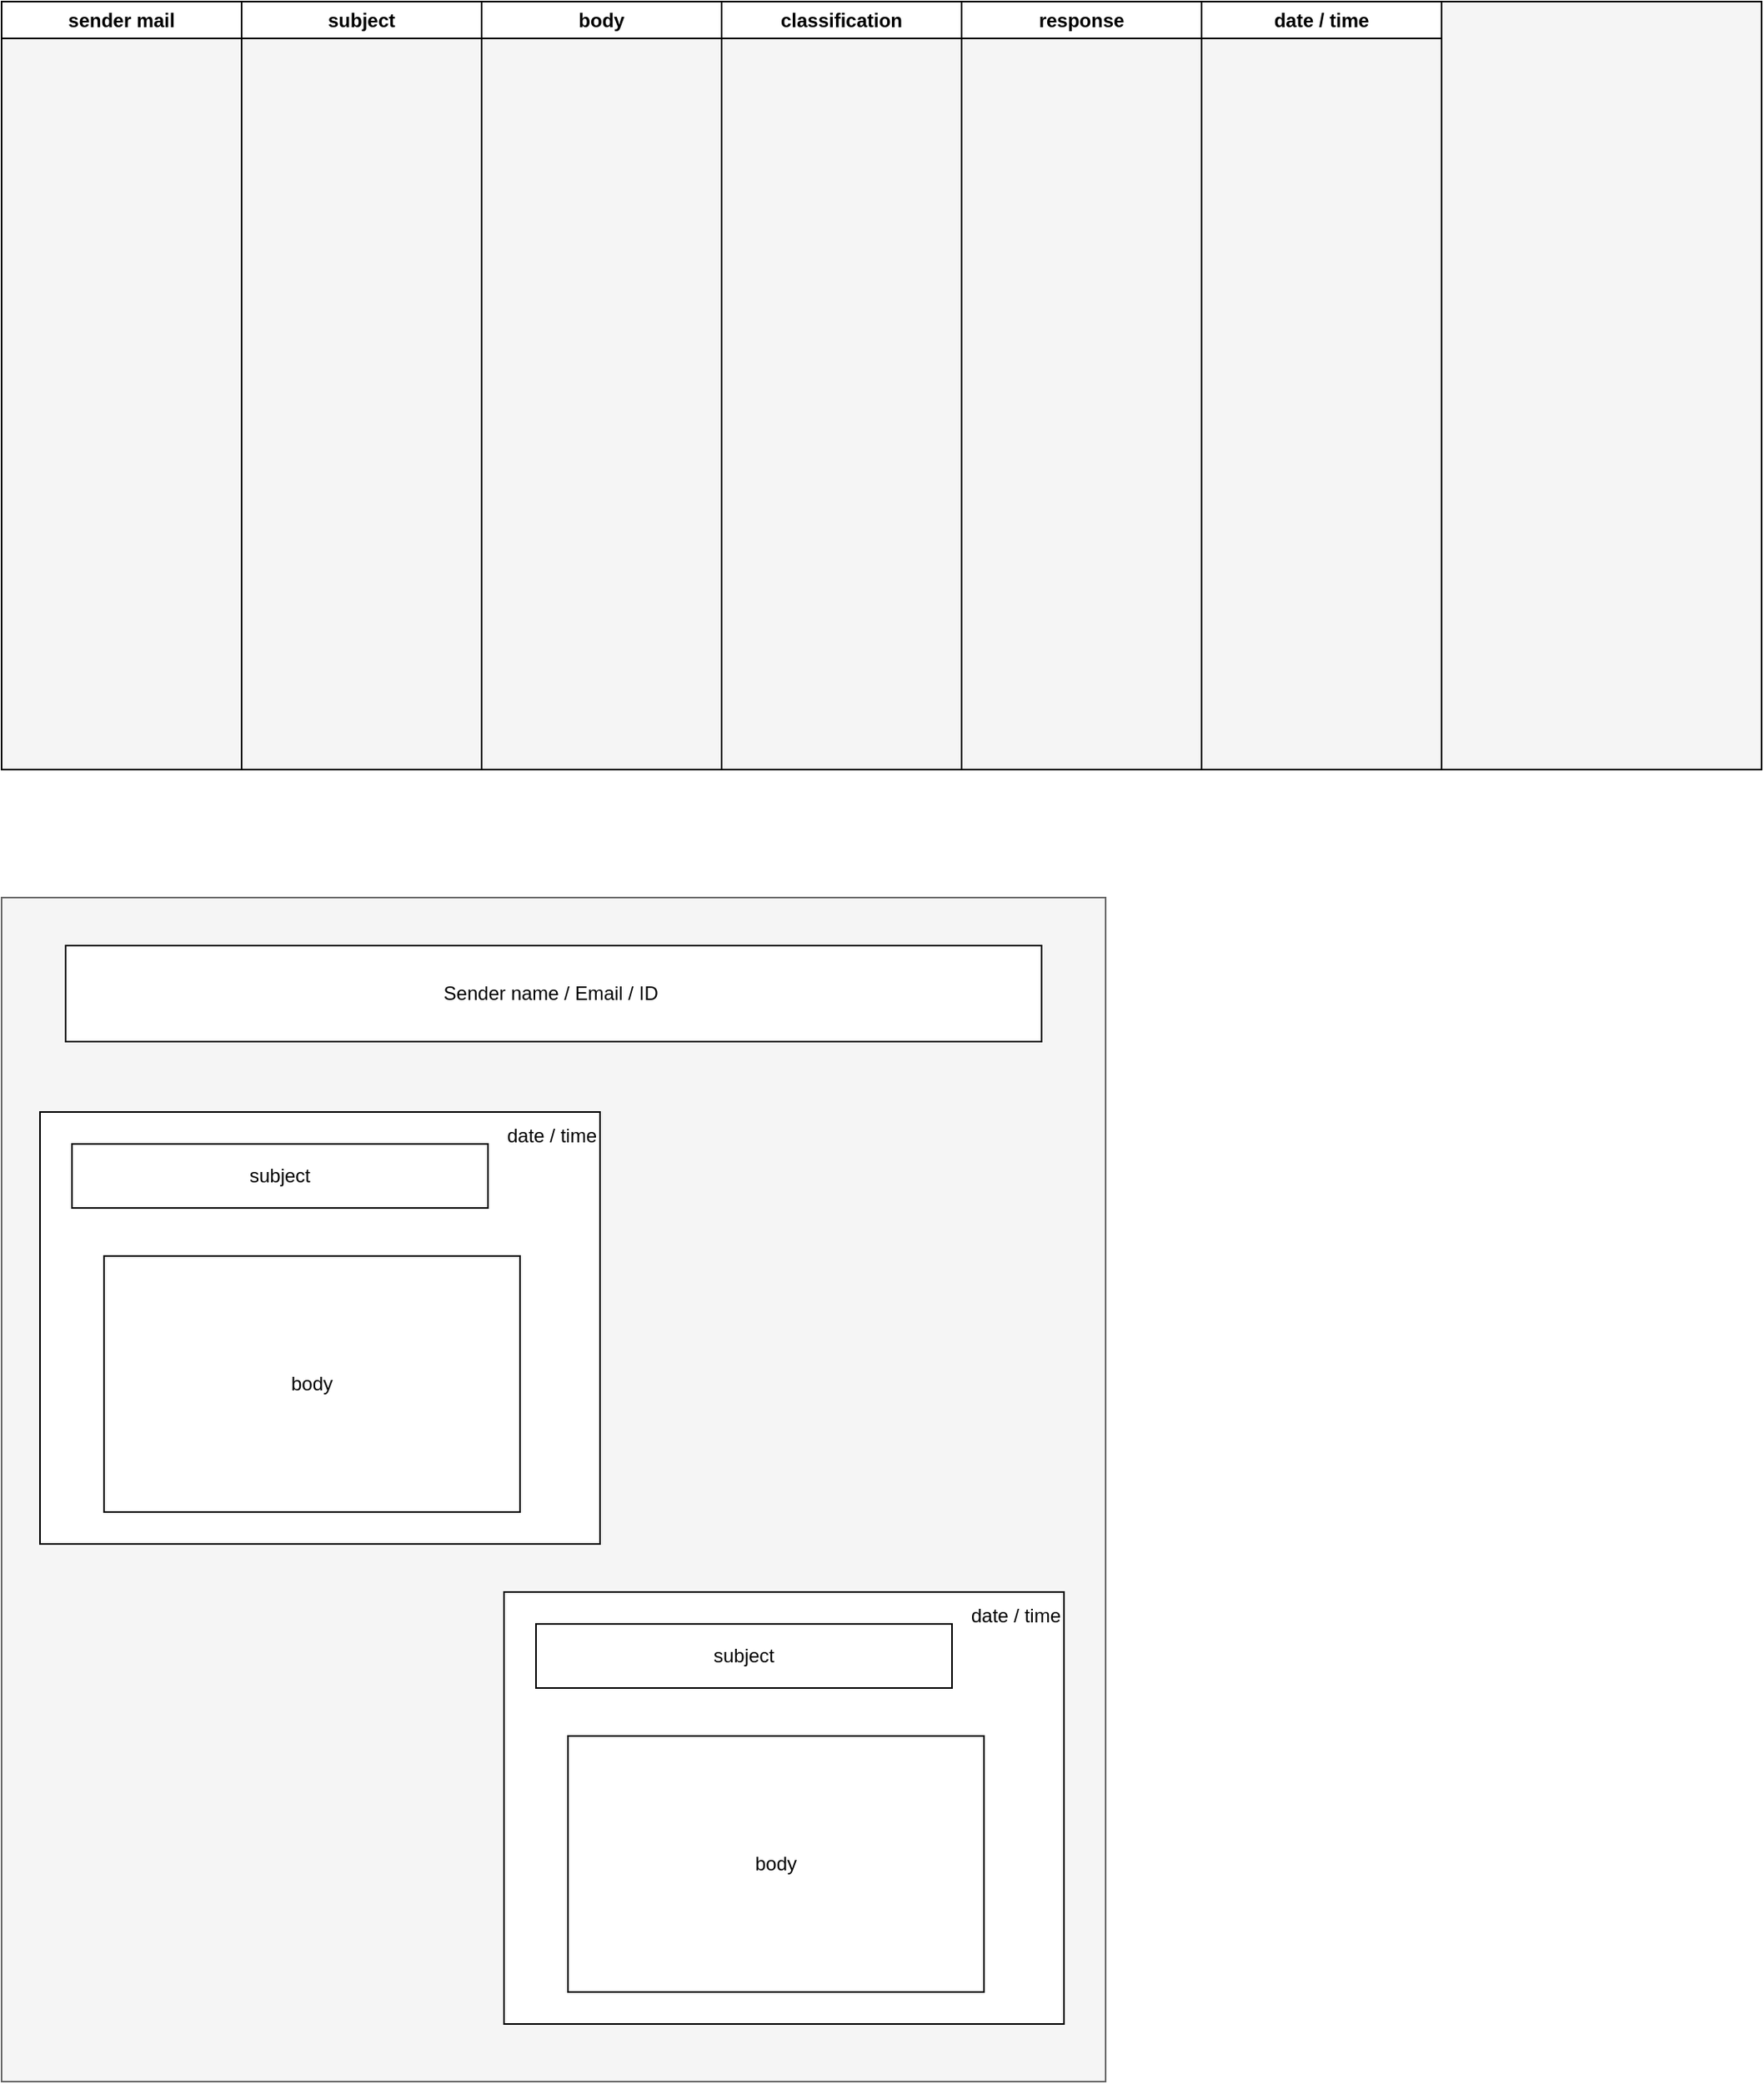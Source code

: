 <mxfile version="25.0.1">
  <diagram name="Page-1" id="Ja9PysXdnmIyYlENBZke">
    <mxGraphModel dx="1084" dy="634" grid="1" gridSize="10" guides="1" tooltips="1" connect="1" arrows="1" fold="1" page="1" pageScale="1" pageWidth="1100" pageHeight="850" math="0" shadow="0">
      <root>
        <mxCell id="0" />
        <mxCell id="1" parent="0" />
        <mxCell id="bnMvLLaEUsyFo6FnfVfC-2" value="" style="rounded=0;whiteSpace=wrap;html=1;strokeColor=#000000;fillColor=#f5f5f5;fontColor=#333333;" vertex="1" parent="1">
          <mxGeometry width="1100" height="480" as="geometry" />
        </mxCell>
        <mxCell id="bnMvLLaEUsyFo6FnfVfC-4" value="sender mail" style="swimlane;whiteSpace=wrap;html=1;strokeColor=#000000;" vertex="1" parent="1">
          <mxGeometry width="150" height="480" as="geometry" />
        </mxCell>
        <mxCell id="bnMvLLaEUsyFo6FnfVfC-5" value="subject" style="swimlane;whiteSpace=wrap;html=1;strokeColor=#000000;" vertex="1" parent="1">
          <mxGeometry x="150" width="150" height="480" as="geometry" />
        </mxCell>
        <mxCell id="bnMvLLaEUsyFo6FnfVfC-6" value="classification" style="swimlane;whiteSpace=wrap;html=1;strokeColor=#000000;" vertex="1" parent="1">
          <mxGeometry x="450" width="150" height="480" as="geometry" />
        </mxCell>
        <mxCell id="bnMvLLaEUsyFo6FnfVfC-7" value="date / time" style="swimlane;whiteSpace=wrap;html=1;strokeColor=#000000;" vertex="1" parent="1">
          <mxGeometry x="750" width="150" height="480" as="geometry" />
        </mxCell>
        <mxCell id="bnMvLLaEUsyFo6FnfVfC-10" value="body" style="swimlane;whiteSpace=wrap;html=1;strokeColor=#000000;" vertex="1" parent="1">
          <mxGeometry x="300" width="150" height="480" as="geometry" />
        </mxCell>
        <mxCell id="bnMvLLaEUsyFo6FnfVfC-11" value="response" style="swimlane;whiteSpace=wrap;html=1;strokeColor=#000000;" vertex="1" parent="1">
          <mxGeometry x="600" width="150" height="480" as="geometry" />
        </mxCell>
        <mxCell id="bnMvLLaEUsyFo6FnfVfC-12" value="" style="rounded=0;whiteSpace=wrap;html=1;fillColor=#f5f5f5;fontColor=#333333;strokeColor=#666666;" vertex="1" parent="1">
          <mxGeometry y="560" width="690" height="740" as="geometry" />
        </mxCell>
        <mxCell id="bnMvLLaEUsyFo6FnfVfC-14" value="" style="rounded=0;whiteSpace=wrap;html=1;" vertex="1" parent="1">
          <mxGeometry x="24" y="694" width="350" height="270" as="geometry" />
        </mxCell>
        <mxCell id="bnMvLLaEUsyFo6FnfVfC-17" value="subject" style="rounded=0;whiteSpace=wrap;html=1;" vertex="1" parent="1">
          <mxGeometry x="44" y="714" width="260" height="40" as="geometry" />
        </mxCell>
        <mxCell id="bnMvLLaEUsyFo6FnfVfC-19" value="body" style="rounded=0;whiteSpace=wrap;html=1;" vertex="1" parent="1">
          <mxGeometry x="64" y="784" width="260" height="160" as="geometry" />
        </mxCell>
        <mxCell id="bnMvLLaEUsyFo6FnfVfC-21" value="date / time" style="text;html=1;align=center;verticalAlign=middle;whiteSpace=wrap;rounded=0;" vertex="1" parent="1">
          <mxGeometry x="314" y="694" width="60" height="30" as="geometry" />
        </mxCell>
        <mxCell id="bnMvLLaEUsyFo6FnfVfC-25" value="" style="rounded=0;whiteSpace=wrap;html=1;" vertex="1" parent="1">
          <mxGeometry x="314" y="994" width="350" height="270" as="geometry" />
        </mxCell>
        <mxCell id="bnMvLLaEUsyFo6FnfVfC-22" value="subject" style="rounded=0;whiteSpace=wrap;html=1;" vertex="1" parent="1">
          <mxGeometry x="334" y="1014" width="260" height="40" as="geometry" />
        </mxCell>
        <mxCell id="bnMvLLaEUsyFo6FnfVfC-23" value="date / time" style="text;html=1;align=center;verticalAlign=middle;whiteSpace=wrap;rounded=0;" vertex="1" parent="1">
          <mxGeometry x="604" y="994" width="60" height="30" as="geometry" />
        </mxCell>
        <mxCell id="bnMvLLaEUsyFo6FnfVfC-24" value="body" style="rounded=0;whiteSpace=wrap;html=1;" vertex="1" parent="1">
          <mxGeometry x="354" y="1084" width="260" height="160" as="geometry" />
        </mxCell>
        <mxCell id="bnMvLLaEUsyFo6FnfVfC-26" value="Sender name / Email / ID&amp;nbsp;" style="rounded=0;whiteSpace=wrap;html=1;" vertex="1" parent="1">
          <mxGeometry x="40" y="590" width="610" height="60" as="geometry" />
        </mxCell>
      </root>
    </mxGraphModel>
  </diagram>
</mxfile>
